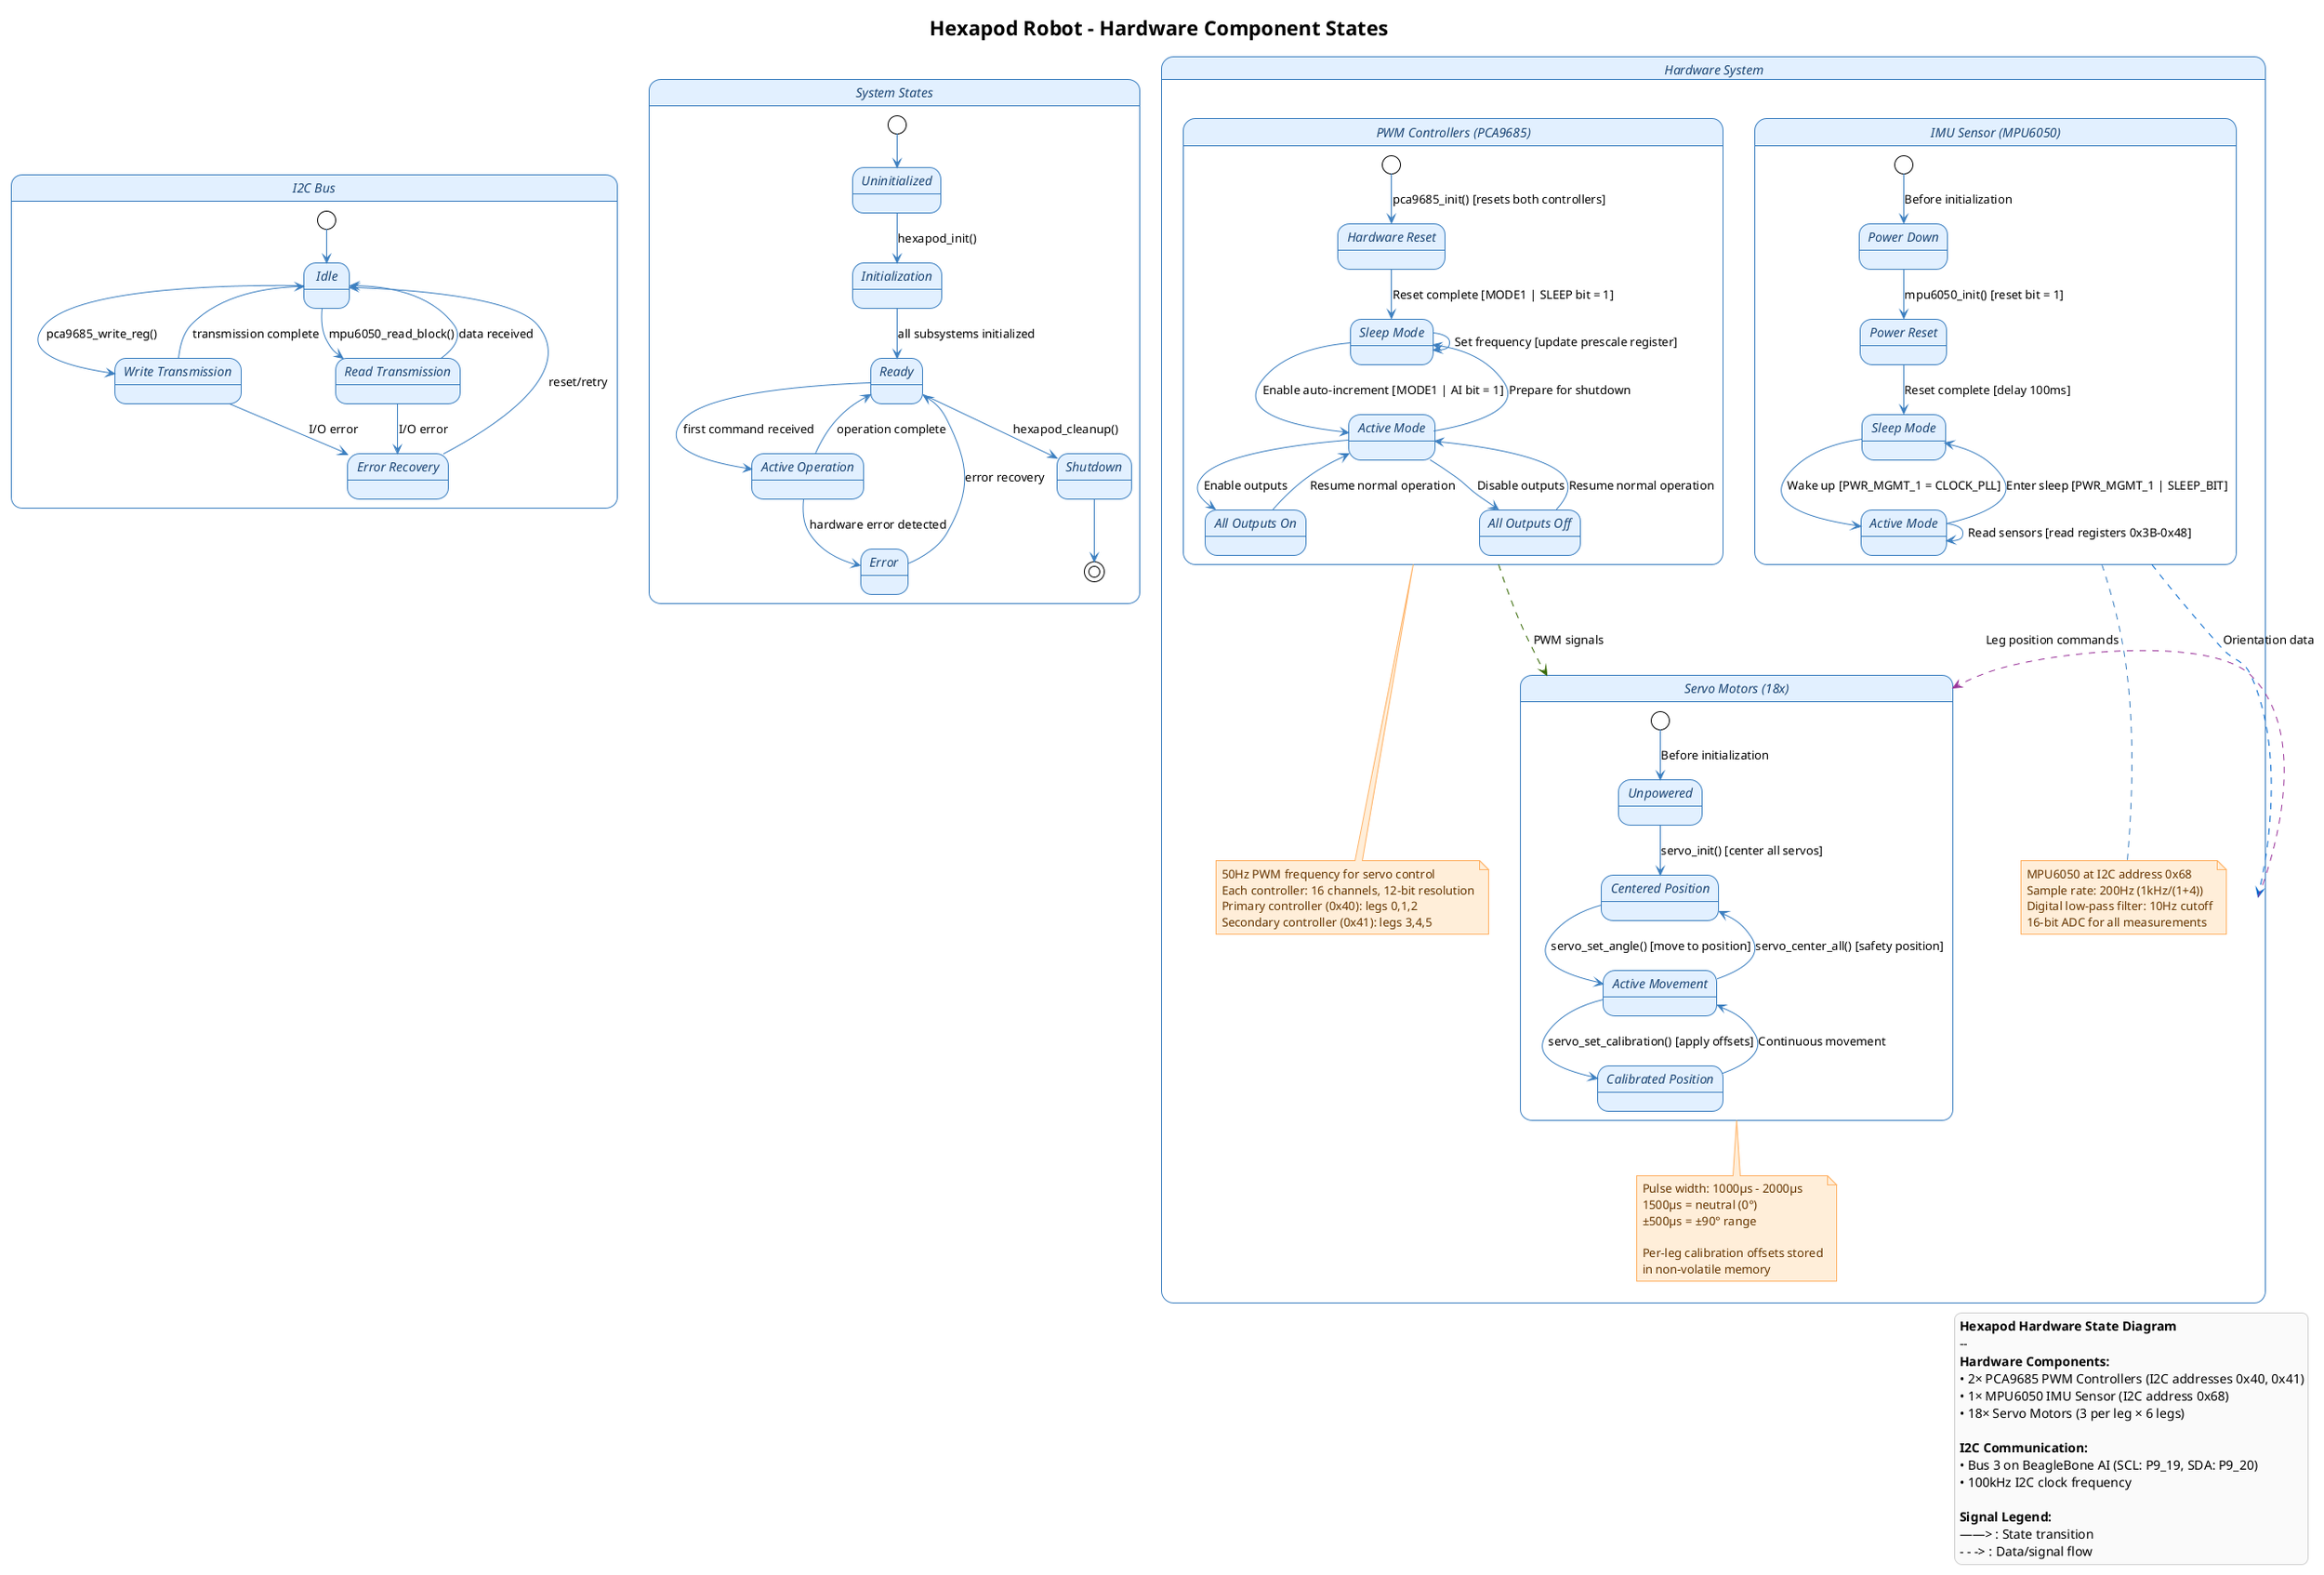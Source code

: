 /'
 * Hexapod Project - A Reinforcement Learning-based Autonomous Hexapod
 * Copyright (C) 2025  Nguyen Trong Phuc
 *
 * This program is free software; you can redistribute it and/or modify
 * it under the terms of the GNU General Public License as published by
 * the Free Software Foundation; either version 2 of the License, or
 * (at your option) any later version.
 *
 * This program is distributed in the hope that it will be useful,
 * but WITHOUT ANY WARRANTY; without even the implied warranty of
 * MERCHANTABILITY or FITNESS FOR A PARTICULAR PURPOSE.  See the
 * GNU General Public License for more details.
 *
 * You should have received a copy of the GNU General Public License
 * along with this program; if not, write to the Free Software Foundation,
 * Inc., 51 Franklin Street, Fifth Floor, Boston, MA 02110-1301 USA.
 '/

@startuml state

!theme plain
' Use better color scheme for hardware states
skinparam {
    stateBackgroundColor #E2F0FF
    stateBorderColor #3C7FC0
    stateArrowColor #3C7FC0
    stateFontStyle bold
    
    stateAttributeFontColor #1A4473
    stateAttributeFontStyle italic
    
    legendBackgroundColor #FAFAFA
    legendBorderColor #D0D0D0
    
    stateStartColor #28A745
    stateEndColor #DC3545
    
    noteBorderColor #FFB266
    noteBackgroundColor #FFEED9
    noteFontColor #663500
}

' Title
title Hexapod Robot - Hardware Component States

' Overall hardware system state
state "Hardware System" as SystemState {

    ' PWM Controller states
    state "PWM Controllers (PCA9685)" as PWMState {
        state "Hardware Reset" as PWM_RESET
        state "Sleep Mode" as PWM_SLEEP
        state "Active Mode" as PWM_ACTIVE
        state "All Outputs On" as PWM_ALL_ON
        state "All Outputs Off" as PWM_ALL_OFF
        
        ' Transitions
        [*] --> PWM_RESET : pca9685_init() [resets both controllers]
        PWM_RESET --> PWM_SLEEP : Reset complete [MODE1 | SLEEP bit = 1]
        PWM_SLEEP --> PWM_SLEEP : Set frequency [update prescale register]
        PWM_SLEEP --> PWM_ACTIVE : Enable auto-increment [MODE1 | AI bit = 1]
        PWM_ACTIVE --> PWM_ALL_OFF : Disable outputs
        PWM_ACTIVE --> PWM_ALL_ON : Enable outputs
        PWM_ALL_OFF --> PWM_ACTIVE : Resume normal operation
        PWM_ALL_ON --> PWM_ACTIVE : Resume normal operation
        PWM_ACTIVE --> PWM_SLEEP : Prepare for shutdown
    }
    
    ' IMU Sensor states
    state "IMU Sensor (MPU6050)" as IMUState {
        state "Power Down" as IMU_OFF
        state "Power Reset" as IMU_RESET
        state "Sleep Mode" as IMU_SLEEP
        state "Active Mode" as IMU_ACTIVE
        
        ' Transitions
        [*] --> IMU_OFF : Before initialization
        IMU_OFF --> IMU_RESET : mpu6050_init() [reset bit = 1]
        IMU_RESET --> IMU_SLEEP : Reset complete [delay 100ms]
        IMU_SLEEP --> IMU_ACTIVE : Wake up [PWR_MGMT_1 = CLOCK_PLL]
        IMU_ACTIVE --> IMU_SLEEP : Enter sleep [PWR_MGMT_1 | SLEEP_BIT]
        IMU_ACTIVE --> IMU_ACTIVE : Read sensors [read registers 0x3B-0x48]
    }
    
    ' Servo Motors states
    state "Servo Motors (18x)" as ServoState {
        state "Unpowered" as SERVO_OFF
        state "Centered Position" as SERVO_CENTER
        state "Active Movement" as SERVO_ACTIVE
        state "Calibrated Position" as SERVO_CALIBRATED
        
        ' Transitions
        [*] --> SERVO_OFF : Before initialization
        SERVO_OFF --> SERVO_CENTER : servo_init() [center all servos]
        SERVO_CENTER --> SERVO_ACTIVE : servo_set_angle() [move to position]
        SERVO_ACTIVE --> SERVO_CALIBRATED : servo_set_calibration() [apply offsets]
        SERVO_CALIBRATED --> SERVO_ACTIVE : Continuous movement
        SERVO_ACTIVE --> SERVO_CENTER : servo_center_all() [safety position]
    }
    
    ' Detailed notes for hardware states
    note bottom of PWMState
      50Hz PWM frequency for servo control
      Each controller: 16 channels, 12-bit resolution
      Primary controller (0x40): legs 0,1,2
      Secondary controller (0x41): legs 3,4,5
    end note
    
    note bottom of IMUState
      MPU6050 at I2C address 0x68
      Sample rate: 200Hz (1kHz/(1+4))
      Digital low-pass filter: 10Hz cutoff
      16-bit ADC for all measurements
    end note
    
    note bottom of ServoState
      Pulse width: 1000μs - 2000μs
      1500μs = neutral (0°)
      ±500μs = ±90° range
      
      Per-leg calibration offsets stored
      in non-volatile memory
    end note
}

' I2C Bus states
state "I2C Bus" as I2CBus {
    state "Idle" as I2C_IDLE
    state "Write Transmission" as I2C_WRITE
    state "Read Transmission" as I2C_READ
    state "Error Recovery" as I2C_ERROR
    
    ' Transitions
    [*] --> I2C_IDLE
    I2C_IDLE --> I2C_WRITE : pca9685_write_reg()
    I2C_IDLE --> I2C_READ : mpu6050_read_block()
    I2C_WRITE --> I2C_IDLE : transmission complete
    I2C_READ --> I2C_IDLE : data received
    I2C_WRITE --> I2C_ERROR : I/O error
    I2C_READ --> I2C_ERROR : I/O error
    I2C_ERROR --> I2C_IDLE : reset/retry
}

' Global transitions between major components
PWMState -[#336600,dashed]-> ServoState : PWM signals
IMUState -[#0066CC,dashed]-> SystemState : Orientation data
SystemState -[#993399,dashed]-> ServoState : Leg position commands

' Main system states
state "System States" as MainSystemState {
    state "Uninitialized" as SYS_UNINIT
    state "Initialization" as SYS_INIT
    state "Ready" as SYS_READY
    state "Active Operation" as SYS_ACTIVE
    state "Error" as SYS_ERROR
    state "Shutdown" as SYS_SHUTDOWN
    
    ' Main system transitions
    [*] --> SYS_UNINIT
    SYS_UNINIT --> SYS_INIT : hexapod_init()
    SYS_INIT --> SYS_READY : all subsystems initialized
    SYS_READY --> SYS_ACTIVE : first command received
    SYS_ACTIVE --> SYS_ERROR : hardware error detected
    SYS_ERROR --> SYS_READY : error recovery
    SYS_ACTIVE --> SYS_READY : operation complete
    SYS_READY --> SYS_SHUTDOWN : hexapod_cleanup()
    SYS_SHUTDOWN --> [*]
}

' Comprehensive legend with hardware info
legend right
  <b>Hexapod Hardware State Diagram</b>
  --
  <b>Hardware Components:</b>
  • 2× PCA9685 PWM Controllers (I2C addresses 0x40, 0x41)
  • 1× MPU6050 IMU Sensor (I2C address 0x68)
  • 18× Servo Motors (3 per leg × 6 legs)
  
  <b>I2C Communication:</b>
  • Bus 3 on BeagleBone AI (SCL: P9_19, SDA: P9_20)
  • 100kHz I2C clock frequency
  
  <b>Signal Legend:</b>
  ——> : State transition
  - - -> : Data/signal flow
endlegend

@enduml
